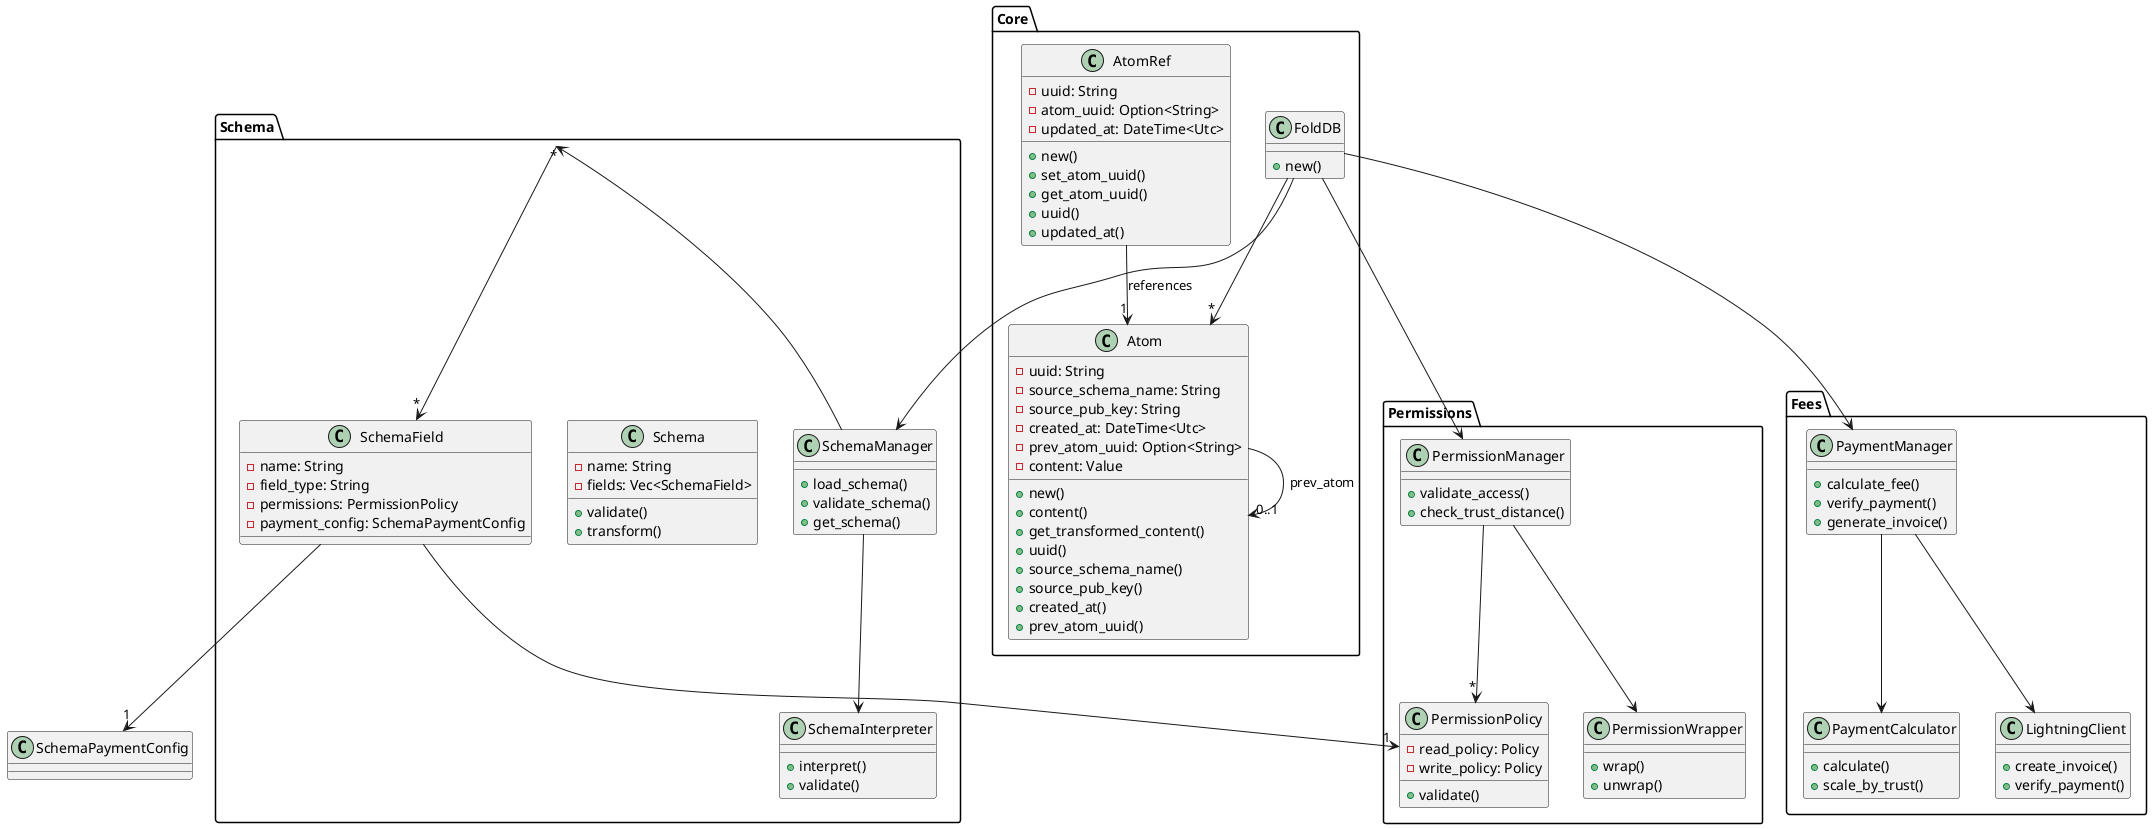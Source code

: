 @startuml FoldDB Class Diagram

' Core Components
package "Core" {
    class FoldDB {
        + new()
    }

    class Atom {
        - uuid: String
        - source_schema_name: String
        - source_pub_key: String
        - created_at: DateTime<Utc>
        - prev_atom_uuid: Option<String>
        - content: Value
        + new()
        + content()
        + get_transformed_content()
        + uuid()
        + source_schema_name()
        + source_pub_key()
        + created_at()
        + prev_atom_uuid()
    }

    class AtomRef {
        - uuid: String
        - atom_uuid: Option<String>
        - updated_at: DateTime<Utc>
        + new()
        + set_atom_uuid()
        + get_atom_uuid()
        + uuid()
        + updated_at()
    }
}

' Schema Management
package "Schema" {
    class SchemaManager {
        + load_schema()
        + validate_schema()
        + get_schema()
    }

    class Schema {
        - name: String
        - fields: Vec<SchemaField>
        + validate()
        + transform()
    }

    class SchemaInterpreter {
        + interpret()
        + validate()
    }

    class SchemaField {
        - name: String
        - field_type: String
        - permissions: PermissionPolicy
        - payment_config: SchemaPaymentConfig
    }
}

' Permissions
package "Permissions" {
    class PermissionManager {
        + validate_access()
        + check_trust_distance()
    }

    class PermissionWrapper {
        + wrap()
        + unwrap()
    }

    class PermissionPolicy {
        - read_policy: Policy
        - write_policy: Policy
        + validate()
    }
}

' Payment System
package "Fees" {
    class PaymentManager {
        + calculate_fee()
        + verify_payment()
        + generate_invoice()
    }

    class PaymentCalculator {
        + calculate()
        + scale_by_trust()
    }

    class LightningClient {
        + create_invoice()
        + verify_payment()
    }
}

' Relationships
FoldDB --> SchemaManager
FoldDB --> PermissionManager
FoldDB --> PaymentManager
FoldDB --> "*" Atom
Atom --> "0..1" Atom: prev_atom
AtomRef --> "1" Atom: references

SchemaManager --> "*" Schema
Schema --> "*" SchemaField
SchemaField --> "1" PermissionPolicy
SchemaField --> "1" SchemaPaymentConfig
SchemaManager --> SchemaInterpreter

PermissionManager --> "*" PermissionPolicy
PermissionManager --> PermissionWrapper

PaymentManager --> PaymentCalculator
PaymentManager --> LightningClient

@enduml
